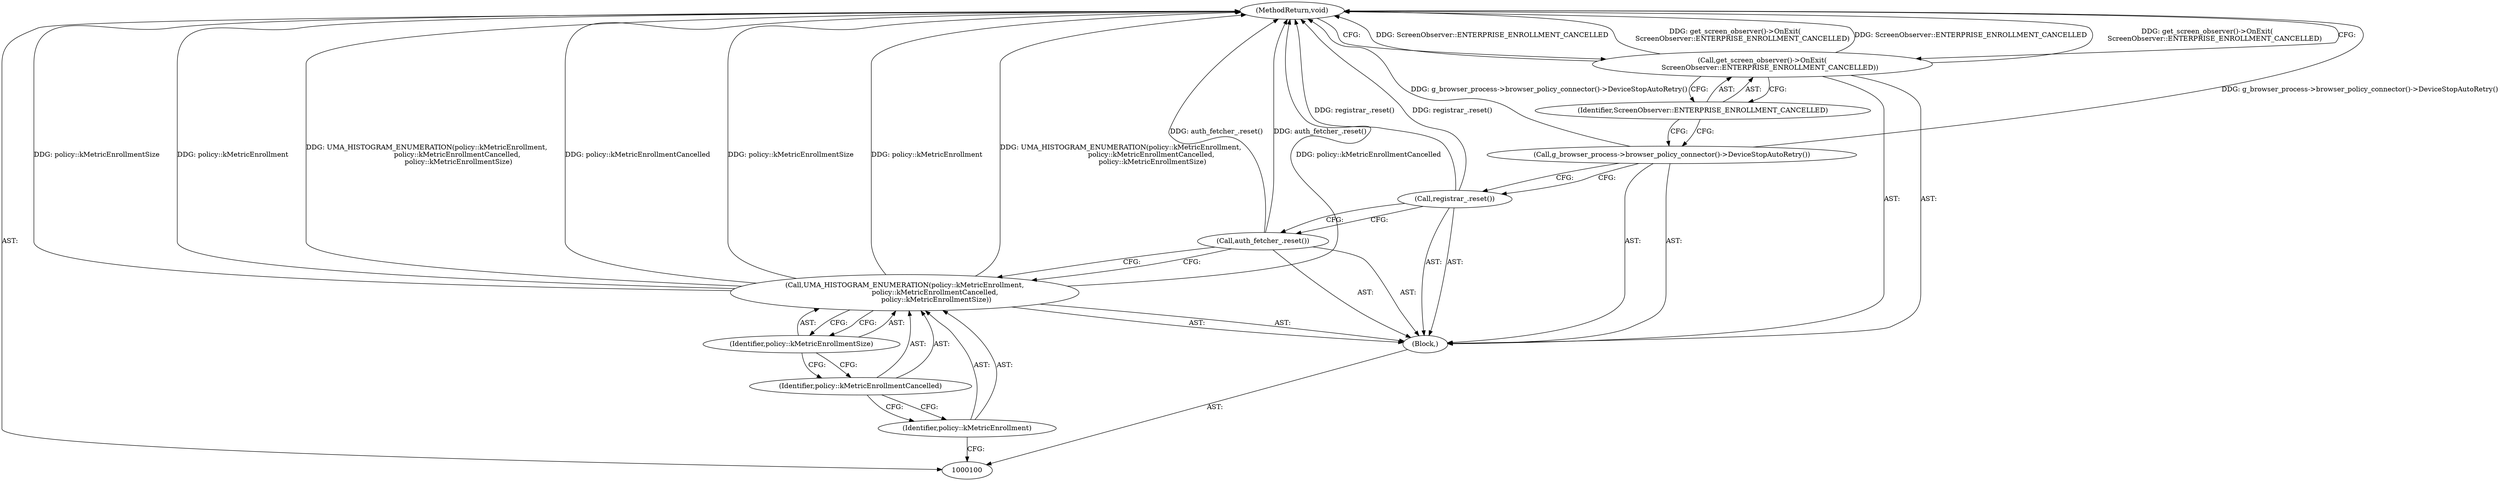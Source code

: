 digraph "1_Chrome_244c78b3f737f2cacab2d212801b0524cbcc3a7b" {
"1000111" [label="(MethodReturn,void)"];
"1000101" [label="(Block,)"];
"1000102" [label="(Call,UMA_HISTOGRAM_ENUMERATION(policy::kMetricEnrollment,\n                            policy::kMetricEnrollmentCancelled,\n                             policy::kMetricEnrollmentSize))"];
"1000103" [label="(Identifier,policy::kMetricEnrollment)"];
"1000104" [label="(Identifier,policy::kMetricEnrollmentCancelled)"];
"1000105" [label="(Identifier,policy::kMetricEnrollmentSize)"];
"1000106" [label="(Call,auth_fetcher_.reset())"];
"1000107" [label="(Call,registrar_.reset())"];
"1000108" [label="(Call,g_browser_process->browser_policy_connector()->DeviceStopAutoRetry())"];
"1000109" [label="(Call,get_screen_observer()->OnExit(\n       ScreenObserver::ENTERPRISE_ENROLLMENT_CANCELLED))"];
"1000110" [label="(Identifier,ScreenObserver::ENTERPRISE_ENROLLMENT_CANCELLED)"];
"1000111" -> "1000100"  [label="AST: "];
"1000111" -> "1000109"  [label="CFG: "];
"1000108" -> "1000111"  [label="DDG: g_browser_process->browser_policy_connector()->DeviceStopAutoRetry()"];
"1000107" -> "1000111"  [label="DDG: registrar_.reset()"];
"1000102" -> "1000111"  [label="DDG: policy::kMetricEnrollmentCancelled"];
"1000102" -> "1000111"  [label="DDG: policy::kMetricEnrollmentSize"];
"1000102" -> "1000111"  [label="DDG: policy::kMetricEnrollment"];
"1000102" -> "1000111"  [label="DDG: UMA_HISTOGRAM_ENUMERATION(policy::kMetricEnrollment,\n                            policy::kMetricEnrollmentCancelled,\n                             policy::kMetricEnrollmentSize)"];
"1000109" -> "1000111"  [label="DDG: ScreenObserver::ENTERPRISE_ENROLLMENT_CANCELLED"];
"1000109" -> "1000111"  [label="DDG: get_screen_observer()->OnExit(\n       ScreenObserver::ENTERPRISE_ENROLLMENT_CANCELLED)"];
"1000106" -> "1000111"  [label="DDG: auth_fetcher_.reset()"];
"1000101" -> "1000100"  [label="AST: "];
"1000102" -> "1000101"  [label="AST: "];
"1000106" -> "1000101"  [label="AST: "];
"1000107" -> "1000101"  [label="AST: "];
"1000108" -> "1000101"  [label="AST: "];
"1000109" -> "1000101"  [label="AST: "];
"1000102" -> "1000101"  [label="AST: "];
"1000102" -> "1000105"  [label="CFG: "];
"1000103" -> "1000102"  [label="AST: "];
"1000104" -> "1000102"  [label="AST: "];
"1000105" -> "1000102"  [label="AST: "];
"1000106" -> "1000102"  [label="CFG: "];
"1000102" -> "1000111"  [label="DDG: policy::kMetricEnrollmentCancelled"];
"1000102" -> "1000111"  [label="DDG: policy::kMetricEnrollmentSize"];
"1000102" -> "1000111"  [label="DDG: policy::kMetricEnrollment"];
"1000102" -> "1000111"  [label="DDG: UMA_HISTOGRAM_ENUMERATION(policy::kMetricEnrollment,\n                            policy::kMetricEnrollmentCancelled,\n                             policy::kMetricEnrollmentSize)"];
"1000103" -> "1000102"  [label="AST: "];
"1000103" -> "1000100"  [label="CFG: "];
"1000104" -> "1000103"  [label="CFG: "];
"1000104" -> "1000102"  [label="AST: "];
"1000104" -> "1000103"  [label="CFG: "];
"1000105" -> "1000104"  [label="CFG: "];
"1000105" -> "1000102"  [label="AST: "];
"1000105" -> "1000104"  [label="CFG: "];
"1000102" -> "1000105"  [label="CFG: "];
"1000106" -> "1000101"  [label="AST: "];
"1000106" -> "1000102"  [label="CFG: "];
"1000107" -> "1000106"  [label="CFG: "];
"1000106" -> "1000111"  [label="DDG: auth_fetcher_.reset()"];
"1000107" -> "1000101"  [label="AST: "];
"1000107" -> "1000106"  [label="CFG: "];
"1000108" -> "1000107"  [label="CFG: "];
"1000107" -> "1000111"  [label="DDG: registrar_.reset()"];
"1000108" -> "1000101"  [label="AST: "];
"1000108" -> "1000107"  [label="CFG: "];
"1000110" -> "1000108"  [label="CFG: "];
"1000108" -> "1000111"  [label="DDG: g_browser_process->browser_policy_connector()->DeviceStopAutoRetry()"];
"1000109" -> "1000101"  [label="AST: "];
"1000109" -> "1000110"  [label="CFG: "];
"1000110" -> "1000109"  [label="AST: "];
"1000111" -> "1000109"  [label="CFG: "];
"1000109" -> "1000111"  [label="DDG: ScreenObserver::ENTERPRISE_ENROLLMENT_CANCELLED"];
"1000109" -> "1000111"  [label="DDG: get_screen_observer()->OnExit(\n       ScreenObserver::ENTERPRISE_ENROLLMENT_CANCELLED)"];
"1000110" -> "1000109"  [label="AST: "];
"1000110" -> "1000108"  [label="CFG: "];
"1000109" -> "1000110"  [label="CFG: "];
}
